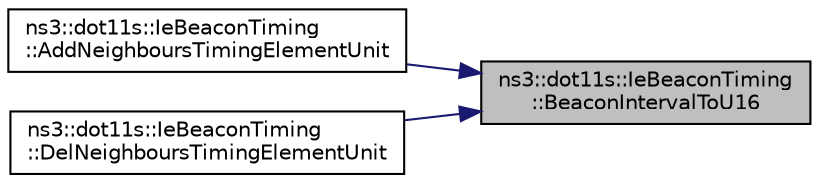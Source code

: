 digraph "ns3::dot11s::IeBeaconTiming::BeaconIntervalToU16"
{
 // LATEX_PDF_SIZE
  edge [fontname="Helvetica",fontsize="10",labelfontname="Helvetica",labelfontsize="10"];
  node [fontname="Helvetica",fontsize="10",shape=record];
  rankdir="RL";
  Node1 [label="ns3::dot11s::IeBeaconTiming\l::BeaconIntervalToU16",height=0.2,width=0.4,color="black", fillcolor="grey75", style="filled", fontcolor="black",tooltip="Beacon interval to U16 function."];
  Node1 -> Node2 [dir="back",color="midnightblue",fontsize="10",style="solid",fontname="Helvetica"];
  Node2 [label="ns3::dot11s::IeBeaconTiming\l::AddNeighboursTimingElementUnit",height=0.2,width=0.4,color="black", fillcolor="white", style="filled",URL="$classns3_1_1dot11s_1_1_ie_beacon_timing.html#a35cd08748c0be3e098a50f4fa870f74f",tooltip="Add neighbors timing element unit."];
  Node1 -> Node3 [dir="back",color="midnightblue",fontsize="10",style="solid",fontname="Helvetica"];
  Node3 [label="ns3::dot11s::IeBeaconTiming\l::DelNeighboursTimingElementUnit",height=0.2,width=0.4,color="black", fillcolor="white", style="filled",URL="$classns3_1_1dot11s_1_1_ie_beacon_timing.html#afab75d177c576af8f25b62ba19c41511",tooltip="Delete neighbors timing element unit."];
}
